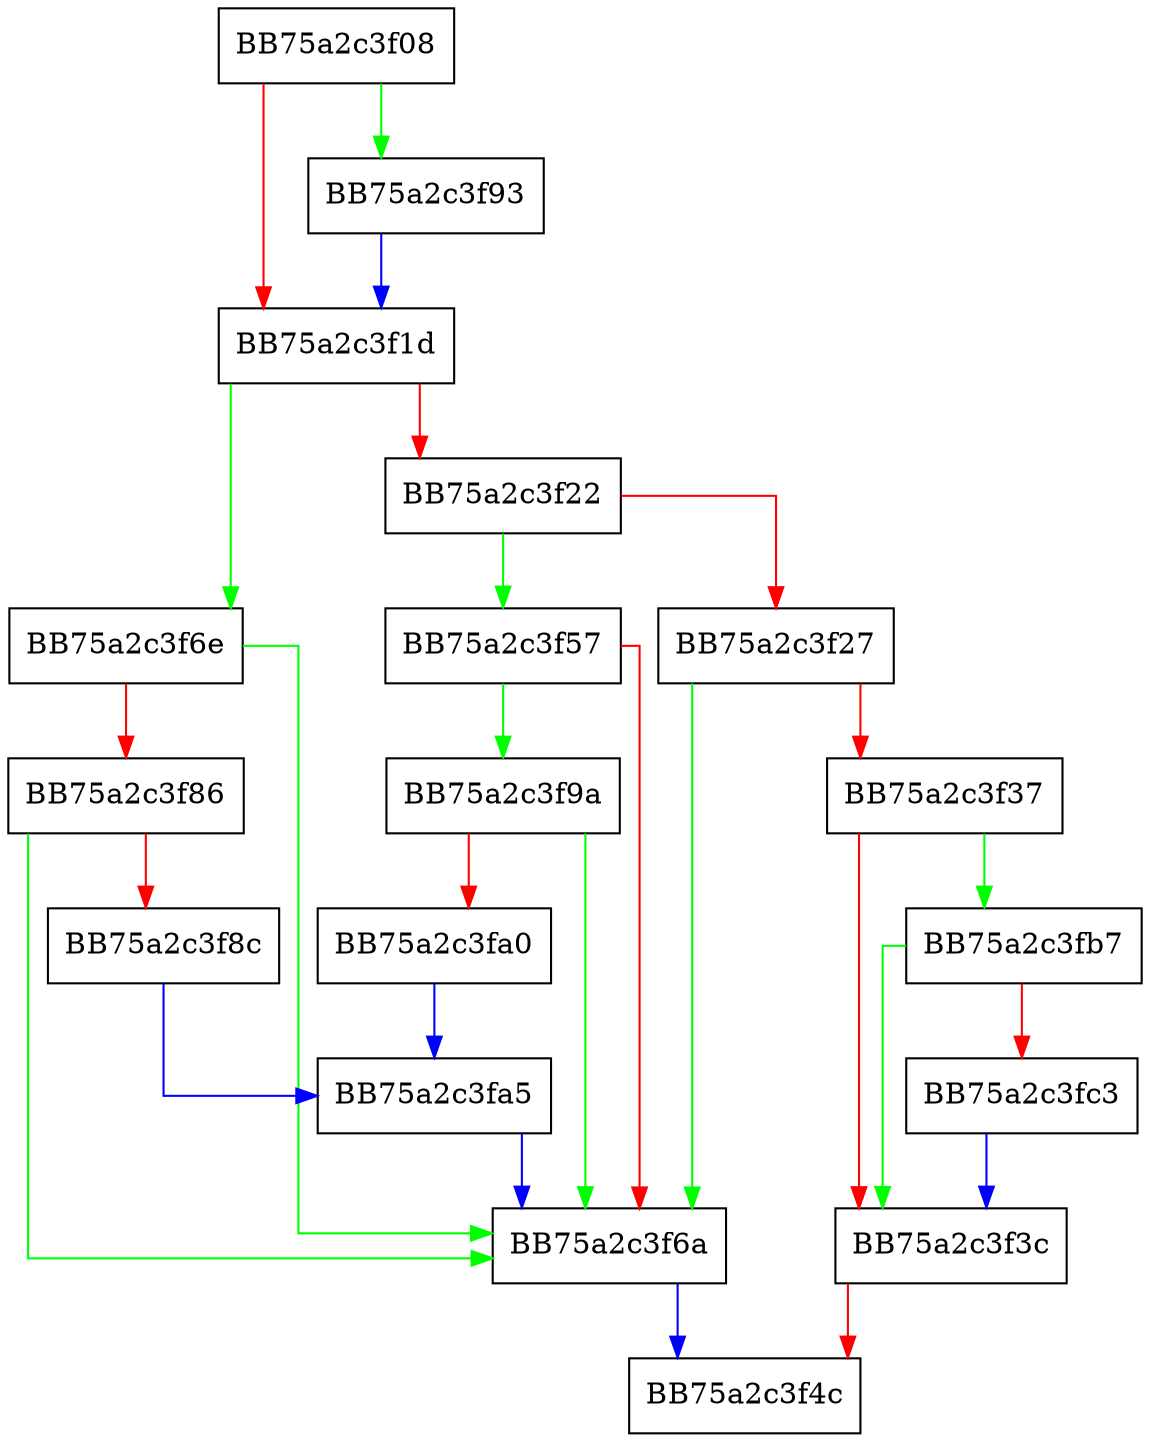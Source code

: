 digraph MpClearAttributeInternal {
  node [shape="box"];
  graph [splines=ortho];
  BB75a2c3f08 -> BB75a2c3f93 [color="green"];
  BB75a2c3f08 -> BB75a2c3f1d [color="red"];
  BB75a2c3f1d -> BB75a2c3f6e [color="green"];
  BB75a2c3f1d -> BB75a2c3f22 [color="red"];
  BB75a2c3f22 -> BB75a2c3f57 [color="green"];
  BB75a2c3f22 -> BB75a2c3f27 [color="red"];
  BB75a2c3f27 -> BB75a2c3f6a [color="green"];
  BB75a2c3f27 -> BB75a2c3f37 [color="red"];
  BB75a2c3f37 -> BB75a2c3fb7 [color="green"];
  BB75a2c3f37 -> BB75a2c3f3c [color="red"];
  BB75a2c3f3c -> BB75a2c3f4c [color="red"];
  BB75a2c3f57 -> BB75a2c3f9a [color="green"];
  BB75a2c3f57 -> BB75a2c3f6a [color="red"];
  BB75a2c3f6a -> BB75a2c3f4c [color="blue"];
  BB75a2c3f6e -> BB75a2c3f6a [color="green"];
  BB75a2c3f6e -> BB75a2c3f86 [color="red"];
  BB75a2c3f86 -> BB75a2c3f6a [color="green"];
  BB75a2c3f86 -> BB75a2c3f8c [color="red"];
  BB75a2c3f8c -> BB75a2c3fa5 [color="blue"];
  BB75a2c3f93 -> BB75a2c3f1d [color="blue"];
  BB75a2c3f9a -> BB75a2c3f6a [color="green"];
  BB75a2c3f9a -> BB75a2c3fa0 [color="red"];
  BB75a2c3fa0 -> BB75a2c3fa5 [color="blue"];
  BB75a2c3fa5 -> BB75a2c3f6a [color="blue"];
  BB75a2c3fb7 -> BB75a2c3f3c [color="green"];
  BB75a2c3fb7 -> BB75a2c3fc3 [color="red"];
  BB75a2c3fc3 -> BB75a2c3f3c [color="blue"];
}